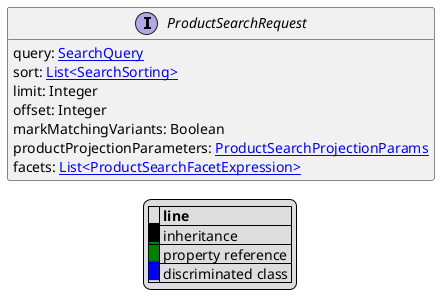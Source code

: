 @startuml

hide empty fields
hide empty methods
legend
|= |= line |
|<back:black>   </back>| inheritance |
|<back:green>   </back>| property reference |
|<back:blue>   </back>| discriminated class |
endlegend
interface ProductSearchRequest [[ProductSearchRequest.svg]]  {
    query: [[SearchQuery.svg SearchQuery]]
    sort: [[SearchSorting.svg List<SearchSorting>]]
    limit: Integer
    offset: Integer
    markMatchingVariants: Boolean
    productProjectionParameters: [[ProductSearchProjectionParams.svg ProductSearchProjectionParams]]
    facets: [[ProductSearchFacetExpression.svg List<ProductSearchFacetExpression>]]
}






@enduml
